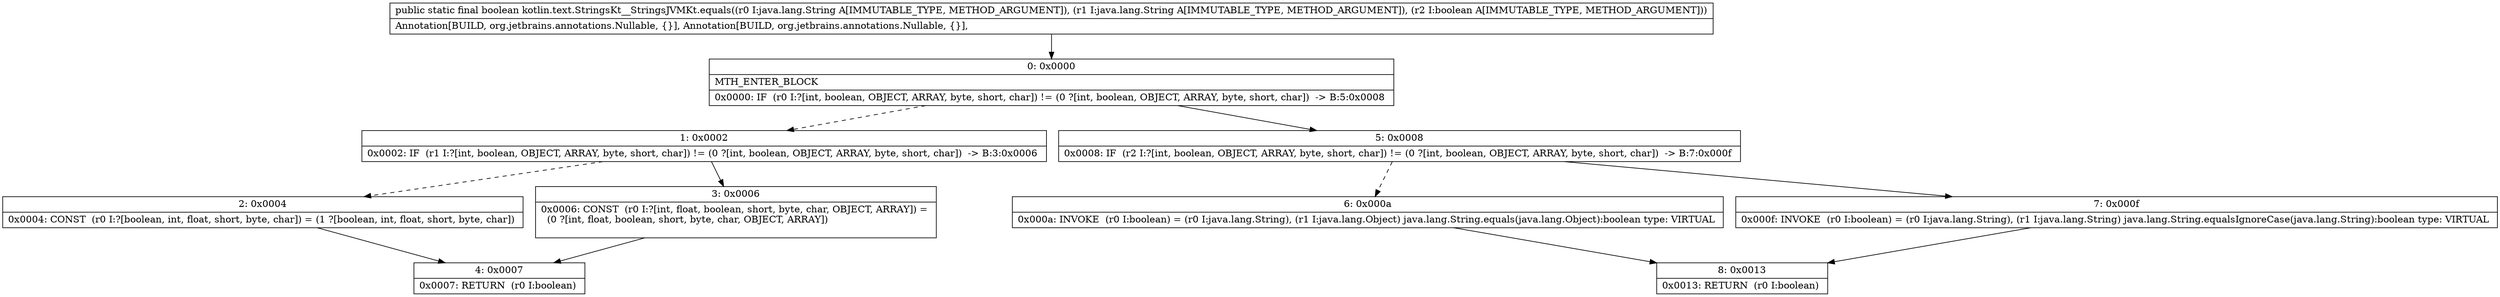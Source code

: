 digraph "CFG forkotlin.text.StringsKt__StringsJVMKt.equals(Ljava\/lang\/String;Ljava\/lang\/String;Z)Z" {
Node_0 [shape=record,label="{0\:\ 0x0000|MTH_ENTER_BLOCK\l|0x0000: IF  (r0 I:?[int, boolean, OBJECT, ARRAY, byte, short, char]) != (0 ?[int, boolean, OBJECT, ARRAY, byte, short, char])  \-\> B:5:0x0008 \l}"];
Node_1 [shape=record,label="{1\:\ 0x0002|0x0002: IF  (r1 I:?[int, boolean, OBJECT, ARRAY, byte, short, char]) != (0 ?[int, boolean, OBJECT, ARRAY, byte, short, char])  \-\> B:3:0x0006 \l}"];
Node_2 [shape=record,label="{2\:\ 0x0004|0x0004: CONST  (r0 I:?[boolean, int, float, short, byte, char]) = (1 ?[boolean, int, float, short, byte, char]) \l}"];
Node_3 [shape=record,label="{3\:\ 0x0006|0x0006: CONST  (r0 I:?[int, float, boolean, short, byte, char, OBJECT, ARRAY]) = \l  (0 ?[int, float, boolean, short, byte, char, OBJECT, ARRAY])\l \l}"];
Node_4 [shape=record,label="{4\:\ 0x0007|0x0007: RETURN  (r0 I:boolean) \l}"];
Node_5 [shape=record,label="{5\:\ 0x0008|0x0008: IF  (r2 I:?[int, boolean, OBJECT, ARRAY, byte, short, char]) != (0 ?[int, boolean, OBJECT, ARRAY, byte, short, char])  \-\> B:7:0x000f \l}"];
Node_6 [shape=record,label="{6\:\ 0x000a|0x000a: INVOKE  (r0 I:boolean) = (r0 I:java.lang.String), (r1 I:java.lang.Object) java.lang.String.equals(java.lang.Object):boolean type: VIRTUAL \l}"];
Node_7 [shape=record,label="{7\:\ 0x000f|0x000f: INVOKE  (r0 I:boolean) = (r0 I:java.lang.String), (r1 I:java.lang.String) java.lang.String.equalsIgnoreCase(java.lang.String):boolean type: VIRTUAL \l}"];
Node_8 [shape=record,label="{8\:\ 0x0013|0x0013: RETURN  (r0 I:boolean) \l}"];
MethodNode[shape=record,label="{public static final boolean kotlin.text.StringsKt__StringsJVMKt.equals((r0 I:java.lang.String A[IMMUTABLE_TYPE, METHOD_ARGUMENT]), (r1 I:java.lang.String A[IMMUTABLE_TYPE, METHOD_ARGUMENT]), (r2 I:boolean A[IMMUTABLE_TYPE, METHOD_ARGUMENT]))  | Annotation[BUILD, org.jetbrains.annotations.Nullable, \{\}], Annotation[BUILD, org.jetbrains.annotations.Nullable, \{\}], \l}"];
MethodNode -> Node_0;
Node_0 -> Node_1[style=dashed];
Node_0 -> Node_5;
Node_1 -> Node_2[style=dashed];
Node_1 -> Node_3;
Node_2 -> Node_4;
Node_3 -> Node_4;
Node_5 -> Node_6[style=dashed];
Node_5 -> Node_7;
Node_6 -> Node_8;
Node_7 -> Node_8;
}

